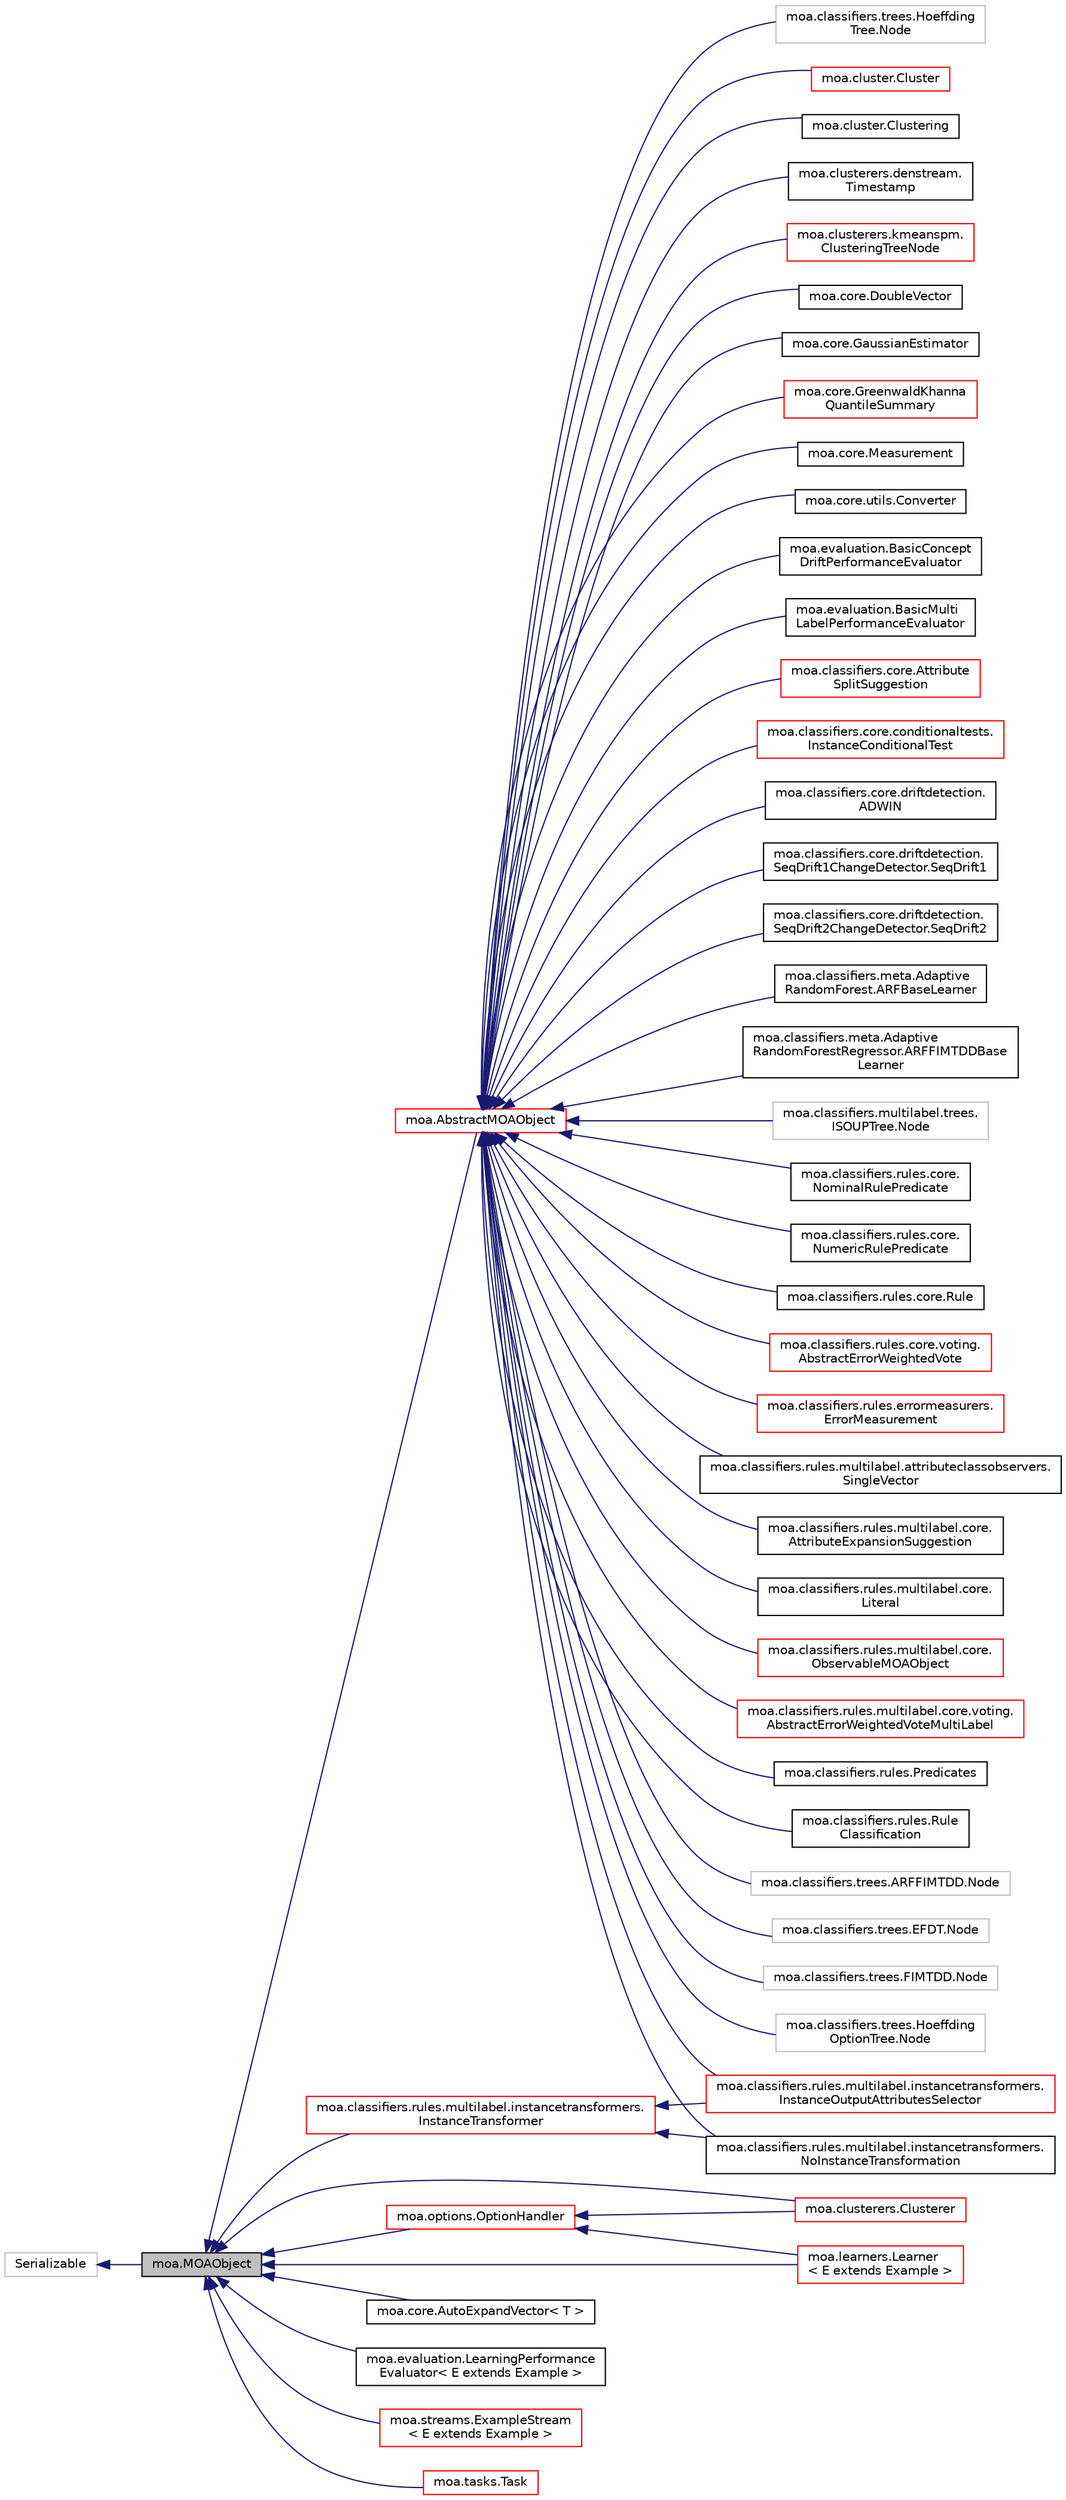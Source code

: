 digraph "moa.MOAObject"
{
 // LATEX_PDF_SIZE
  edge [fontname="Helvetica",fontsize="10",labelfontname="Helvetica",labelfontsize="10"];
  node [fontname="Helvetica",fontsize="10",shape=record];
  rankdir="LR";
  Node1 [label="moa.MOAObject",height=0.2,width=0.4,color="black", fillcolor="grey75", style="filled", fontcolor="black",tooltip=" "];
  Node2 -> Node1 [dir="back",color="midnightblue",fontsize="10",style="solid"];
  Node2 [label="Serializable",height=0.2,width=0.4,color="grey75", fillcolor="white", style="filled",tooltip=" "];
  Node1 -> Node3 [dir="back",color="midnightblue",fontsize="10",style="solid"];
  Node3 [label="moa.AbstractMOAObject",height=0.2,width=0.4,color="red", fillcolor="white", style="filled",URL="$classmoa_1_1_abstract_m_o_a_object.html",tooltip=" "];
  Node3 -> Node4 [dir="back",color="midnightblue",fontsize="10",style="solid"];
  Node4 [label="moa.classifiers.core.Attribute\lSplitSuggestion",height=0.2,width=0.4,color="red", fillcolor="white", style="filled",URL="$classmoa_1_1classifiers_1_1core_1_1_attribute_split_suggestion.html",tooltip=" "];
  Node3 -> Node6 [dir="back",color="midnightblue",fontsize="10",style="solid"];
  Node6 [label="moa.classifiers.core.conditionaltests.\lInstanceConditionalTest",height=0.2,width=0.4,color="red", fillcolor="white", style="filled",URL="$classmoa_1_1classifiers_1_1core_1_1conditionaltests_1_1_instance_conditional_test.html",tooltip=" "];
  Node3 -> Node16 [dir="back",color="midnightblue",fontsize="10",style="solid"];
  Node16 [label="moa.classifiers.core.driftdetection.\lADWIN",height=0.2,width=0.4,color="black", fillcolor="white", style="filled",URL="$classmoa_1_1classifiers_1_1core_1_1driftdetection_1_1_a_d_w_i_n.html",tooltip=" "];
  Node3 -> Node17 [dir="back",color="midnightblue",fontsize="10",style="solid"];
  Node17 [label="moa.classifiers.core.driftdetection.\lSeqDrift1ChangeDetector.SeqDrift1",height=0.2,width=0.4,color="black", fillcolor="white", style="filled",URL="$classmoa_1_1classifiers_1_1core_1_1driftdetection_1_1_seq_drift1_change_detector_1_1_seq_drift1.html",tooltip=" "];
  Node3 -> Node18 [dir="back",color="midnightblue",fontsize="10",style="solid"];
  Node18 [label="moa.classifiers.core.driftdetection.\lSeqDrift2ChangeDetector.SeqDrift2",height=0.2,width=0.4,color="black", fillcolor="white", style="filled",URL="$classmoa_1_1classifiers_1_1core_1_1driftdetection_1_1_seq_drift2_change_detector_1_1_seq_drift2.html",tooltip=" "];
  Node3 -> Node19 [dir="back",color="midnightblue",fontsize="10",style="solid"];
  Node19 [label="moa.classifiers.meta.Adaptive\lRandomForest.ARFBaseLearner",height=0.2,width=0.4,color="black", fillcolor="white", style="filled",URL="$classmoa_1_1classifiers_1_1meta_1_1_adaptive_random_forest_1_1_a_r_f_base_learner.html",tooltip=" "];
  Node3 -> Node20 [dir="back",color="midnightblue",fontsize="10",style="solid"];
  Node20 [label="moa.classifiers.meta.Adaptive\lRandomForestRegressor.ARFFIMTDDBase\lLearner",height=0.2,width=0.4,color="black", fillcolor="white", style="filled",URL="$classmoa_1_1classifiers_1_1meta_1_1_adaptive_random_forest_regressor_1_1_a_r_f_f_i_m_t_d_d_base_learner.html",tooltip=" "];
  Node3 -> Node21 [dir="back",color="midnightblue",fontsize="10",style="solid"];
  Node21 [label="moa.classifiers.multilabel.trees.\lISOUPTree.Node",height=0.2,width=0.4,color="grey75", fillcolor="white", style="filled",tooltip=" "];
  Node3 -> Node25 [dir="back",color="midnightblue",fontsize="10",style="solid"];
  Node25 [label="moa.classifiers.rules.core.\lNominalRulePredicate",height=0.2,width=0.4,color="black", fillcolor="white", style="filled",URL="$classmoa_1_1classifiers_1_1rules_1_1core_1_1_nominal_rule_predicate.html",tooltip=" "];
  Node3 -> Node26 [dir="back",color="midnightblue",fontsize="10",style="solid"];
  Node26 [label="moa.classifiers.rules.core.\lNumericRulePredicate",height=0.2,width=0.4,color="black", fillcolor="white", style="filled",URL="$classmoa_1_1classifiers_1_1rules_1_1core_1_1_numeric_rule_predicate.html",tooltip=" "];
  Node3 -> Node27 [dir="back",color="midnightblue",fontsize="10",style="solid"];
  Node27 [label="moa.classifiers.rules.core.Rule",height=0.2,width=0.4,color="black", fillcolor="white", style="filled",URL="$classmoa_1_1classifiers_1_1rules_1_1core_1_1_rule.html",tooltip=" "];
  Node3 -> Node28 [dir="back",color="midnightblue",fontsize="10",style="solid"];
  Node28 [label="moa.classifiers.rules.core.voting.\lAbstractErrorWeightedVote",height=0.2,width=0.4,color="red", fillcolor="white", style="filled",URL="$classmoa_1_1classifiers_1_1rules_1_1core_1_1voting_1_1_abstract_error_weighted_vote.html",tooltip=" "];
  Node3 -> Node34 [dir="back",color="midnightblue",fontsize="10",style="solid"];
  Node34 [label="moa.classifiers.rules.errormeasurers.\lErrorMeasurement",height=0.2,width=0.4,color="red", fillcolor="white", style="filled",URL="$classmoa_1_1classifiers_1_1rules_1_1errormeasurers_1_1_error_measurement.html",tooltip=" "];
  Node3 -> Node37 [dir="back",color="midnightblue",fontsize="10",style="solid"];
  Node37 [label="moa.classifiers.rules.multilabel.attributeclassobservers.\lSingleVector",height=0.2,width=0.4,color="black", fillcolor="white", style="filled",URL="$classmoa_1_1classifiers_1_1rules_1_1multilabel_1_1attributeclassobservers_1_1_single_vector.html",tooltip=" "];
  Node3 -> Node38 [dir="back",color="midnightblue",fontsize="10",style="solid"];
  Node38 [label="moa.classifiers.rules.multilabel.core.\lAttributeExpansionSuggestion",height=0.2,width=0.4,color="black", fillcolor="white", style="filled",URL="$classmoa_1_1classifiers_1_1rules_1_1multilabel_1_1core_1_1_attribute_expansion_suggestion.html",tooltip=" "];
  Node3 -> Node39 [dir="back",color="midnightblue",fontsize="10",style="solid"];
  Node39 [label="moa.classifiers.rules.multilabel.core.\lLiteral",height=0.2,width=0.4,color="black", fillcolor="white", style="filled",URL="$classmoa_1_1classifiers_1_1rules_1_1multilabel_1_1core_1_1_literal.html",tooltip=" "];
  Node3 -> Node40 [dir="back",color="midnightblue",fontsize="10",style="solid"];
  Node40 [label="moa.classifiers.rules.multilabel.core.\lObservableMOAObject",height=0.2,width=0.4,color="red", fillcolor="white", style="filled",URL="$classmoa_1_1classifiers_1_1rules_1_1multilabel_1_1core_1_1_observable_m_o_a_object.html",tooltip=" "];
  Node3 -> Node44 [dir="back",color="midnightblue",fontsize="10",style="solid"];
  Node44 [label="moa.classifiers.rules.multilabel.core.voting.\lAbstractErrorWeightedVoteMultiLabel",height=0.2,width=0.4,color="red", fillcolor="white", style="filled",URL="$classmoa_1_1classifiers_1_1rules_1_1multilabel_1_1core_1_1voting_1_1_abstract_error_weighted_vote_multi_label.html",tooltip=" "];
  Node3 -> Node48 [dir="back",color="midnightblue",fontsize="10",style="solid"];
  Node48 [label="moa.classifiers.rules.multilabel.instancetransformers.\lInstanceOutputAttributesSelector",height=0.2,width=0.4,color="red", fillcolor="white", style="filled",URL="$classmoa_1_1classifiers_1_1rules_1_1multilabel_1_1instancetransformers_1_1_instance_output_attributes_selector.html",tooltip=" "];
  Node3 -> Node50 [dir="back",color="midnightblue",fontsize="10",style="solid"];
  Node50 [label="moa.classifiers.rules.multilabel.instancetransformers.\lNoInstanceTransformation",height=0.2,width=0.4,color="black", fillcolor="white", style="filled",URL="$classmoa_1_1classifiers_1_1rules_1_1multilabel_1_1instancetransformers_1_1_no_instance_transformation.html",tooltip=" "];
  Node3 -> Node51 [dir="back",color="midnightblue",fontsize="10",style="solid"];
  Node51 [label="moa.classifiers.rules.Predicates",height=0.2,width=0.4,color="black", fillcolor="white", style="filled",URL="$classmoa_1_1classifiers_1_1rules_1_1_predicates.html",tooltip=" "];
  Node3 -> Node52 [dir="back",color="midnightblue",fontsize="10",style="solid"];
  Node52 [label="moa.classifiers.rules.Rule\lClassification",height=0.2,width=0.4,color="black", fillcolor="white", style="filled",URL="$classmoa_1_1classifiers_1_1rules_1_1_rule_classification.html",tooltip=" "];
  Node3 -> Node53 [dir="back",color="midnightblue",fontsize="10",style="solid"];
  Node53 [label="moa.classifiers.trees.ARFFIMTDD.Node",height=0.2,width=0.4,color="grey75", fillcolor="white", style="filled",tooltip=" "];
  Node3 -> Node57 [dir="back",color="midnightblue",fontsize="10",style="solid"];
  Node57 [label="moa.classifiers.trees.EFDT.Node",height=0.2,width=0.4,color="grey75", fillcolor="white", style="filled",tooltip=" "];
  Node3 -> Node66 [dir="back",color="midnightblue",fontsize="10",style="solid"];
  Node66 [label="moa.classifiers.trees.FIMTDD.Node",height=0.2,width=0.4,color="grey75", fillcolor="white", style="filled",tooltip=" "];
  Node3 -> Node71 [dir="back",color="midnightblue",fontsize="10",style="solid"];
  Node71 [label="moa.classifiers.trees.Hoeffding\lOptionTree.Node",height=0.2,width=0.4,color="grey75", fillcolor="white", style="filled",tooltip=" "];
  Node3 -> Node79 [dir="back",color="midnightblue",fontsize="10",style="solid"];
  Node79 [label="moa.classifiers.trees.Hoeffding\lTree.Node",height=0.2,width=0.4,color="grey75", fillcolor="white", style="filled",tooltip=" "];
  Node3 -> Node96 [dir="back",color="midnightblue",fontsize="10",style="solid"];
  Node96 [label="moa.cluster.Cluster",height=0.2,width=0.4,color="red", fillcolor="white", style="filled",URL="$classmoa_1_1cluster_1_1_cluster.html",tooltip=" "];
  Node3 -> Node106 [dir="back",color="midnightblue",fontsize="10",style="solid"];
  Node106 [label="moa.cluster.Clustering",height=0.2,width=0.4,color="black", fillcolor="white", style="filled",URL="$classmoa_1_1cluster_1_1_clustering.html",tooltip=" "];
  Node3 -> Node107 [dir="back",color="midnightblue",fontsize="10",style="solid"];
  Node107 [label="moa.clusterers.denstream.\lTimestamp",height=0.2,width=0.4,color="black", fillcolor="white", style="filled",URL="$classmoa_1_1clusterers_1_1denstream_1_1_timestamp.html",tooltip=" "];
  Node3 -> Node108 [dir="back",color="midnightblue",fontsize="10",style="solid"];
  Node108 [label="moa.clusterers.kmeanspm.\lClusteringTreeNode",height=0.2,width=0.4,color="red", fillcolor="white", style="filled",URL="$classmoa_1_1clusterers_1_1kmeanspm_1_1_clustering_tree_node.html",tooltip=" "];
  Node3 -> Node110 [dir="back",color="midnightblue",fontsize="10",style="solid"];
  Node110 [label="moa.core.DoubleVector",height=0.2,width=0.4,color="black", fillcolor="white", style="filled",URL="$classmoa_1_1core_1_1_double_vector.html",tooltip=" "];
  Node3 -> Node111 [dir="back",color="midnightblue",fontsize="10",style="solid"];
  Node111 [label="moa.core.GaussianEstimator",height=0.2,width=0.4,color="black", fillcolor="white", style="filled",URL="$classmoa_1_1core_1_1_gaussian_estimator.html",tooltip=" "];
  Node3 -> Node112 [dir="back",color="midnightblue",fontsize="10",style="solid"];
  Node112 [label="moa.core.GreenwaldKhanna\lQuantileSummary",height=0.2,width=0.4,color="red", fillcolor="white", style="filled",URL="$classmoa_1_1core_1_1_greenwald_khanna_quantile_summary.html",tooltip=" "];
  Node3 -> Node114 [dir="back",color="midnightblue",fontsize="10",style="solid"];
  Node114 [label="moa.core.Measurement",height=0.2,width=0.4,color="black", fillcolor="white", style="filled",URL="$classmoa_1_1core_1_1_measurement.html",tooltip=" "];
  Node3 -> Node115 [dir="back",color="midnightblue",fontsize="10",style="solid"];
  Node115 [label="moa.core.utils.Converter",height=0.2,width=0.4,color="black", fillcolor="white", style="filled",URL="$classmoa_1_1core_1_1utils_1_1_converter.html",tooltip=" "];
  Node3 -> Node116 [dir="back",color="midnightblue",fontsize="10",style="solid"];
  Node116 [label="moa.evaluation.BasicConcept\lDriftPerformanceEvaluator",height=0.2,width=0.4,color="black", fillcolor="white", style="filled",URL="$classmoa_1_1evaluation_1_1_basic_concept_drift_performance_evaluator.html",tooltip=" "];
  Node3 -> Node117 [dir="back",color="midnightblue",fontsize="10",style="solid"];
  Node117 [label="moa.evaluation.BasicMulti\lLabelPerformanceEvaluator",height=0.2,width=0.4,color="black", fillcolor="white", style="filled",URL="$classmoa_1_1evaluation_1_1_basic_multi_label_performance_evaluator.html",tooltip=" "];
  Node1 -> Node464 [dir="back",color="midnightblue",fontsize="10",style="solid"];
  Node464 [label="moa.classifiers.rules.multilabel.instancetransformers.\lInstanceTransformer",height=0.2,width=0.4,color="red", fillcolor="white", style="filled",URL="$interfacemoa_1_1classifiers_1_1rules_1_1multilabel_1_1instancetransformers_1_1_instance_transformer.html",tooltip=" "];
  Node464 -> Node48 [dir="back",color="midnightblue",fontsize="10",style="solid"];
  Node464 -> Node50 [dir="back",color="midnightblue",fontsize="10",style="solid"];
  Node1 -> Node465 [dir="back",color="midnightblue",fontsize="10",style="solid"];
  Node465 [label="moa.clusterers.Clusterer",height=0.2,width=0.4,color="red", fillcolor="white", style="filled",URL="$interfacemoa_1_1clusterers_1_1_clusterer.html",tooltip=" "];
  Node1 -> Node466 [dir="back",color="midnightblue",fontsize="10",style="solid"];
  Node466 [label="moa.core.AutoExpandVector\< T \>",height=0.2,width=0.4,color="black", fillcolor="white", style="filled",URL="$classmoa_1_1core_1_1_auto_expand_vector.html",tooltip=" "];
  Node1 -> Node467 [dir="back",color="midnightblue",fontsize="10",style="solid"];
  Node467 [label="moa.evaluation.LearningPerformance\lEvaluator\< E extends Example \>",height=0.2,width=0.4,color="black", fillcolor="white", style="filled",URL="$interfacemoa_1_1evaluation_1_1_learning_performance_evaluator.html",tooltip=" "];
  Node1 -> Node468 [dir="back",color="midnightblue",fontsize="10",style="solid"];
  Node468 [label="moa.learners.Learner\l\< E extends Example \>",height=0.2,width=0.4,color="red", fillcolor="white", style="filled",URL="$interfacemoa_1_1learners_1_1_learner.html",tooltip=" "];
  Node1 -> Node477 [dir="back",color="midnightblue",fontsize="10",style="solid"];
  Node477 [label="moa.options.OptionHandler",height=0.2,width=0.4,color="red", fillcolor="white", style="filled",URL="$interfacemoa_1_1options_1_1_option_handler.html",tooltip=" "];
  Node477 -> Node465 [dir="back",color="midnightblue",fontsize="10",style="solid"];
  Node477 -> Node468 [dir="back",color="midnightblue",fontsize="10",style="solid"];
  Node1 -> Node496 [dir="back",color="midnightblue",fontsize="10",style="solid"];
  Node496 [label="moa.streams.ExampleStream\l\< E extends Example \>",height=0.2,width=0.4,color="red", fillcolor="white", style="filled",URL="$interfacemoa_1_1streams_1_1_example_stream.html",tooltip=" "];
  Node1 -> Node498 [dir="back",color="midnightblue",fontsize="10",style="solid"];
  Node498 [label="moa.tasks.Task",height=0.2,width=0.4,color="red", fillcolor="white", style="filled",URL="$interfacemoa_1_1tasks_1_1_task.html",tooltip=" "];
}
